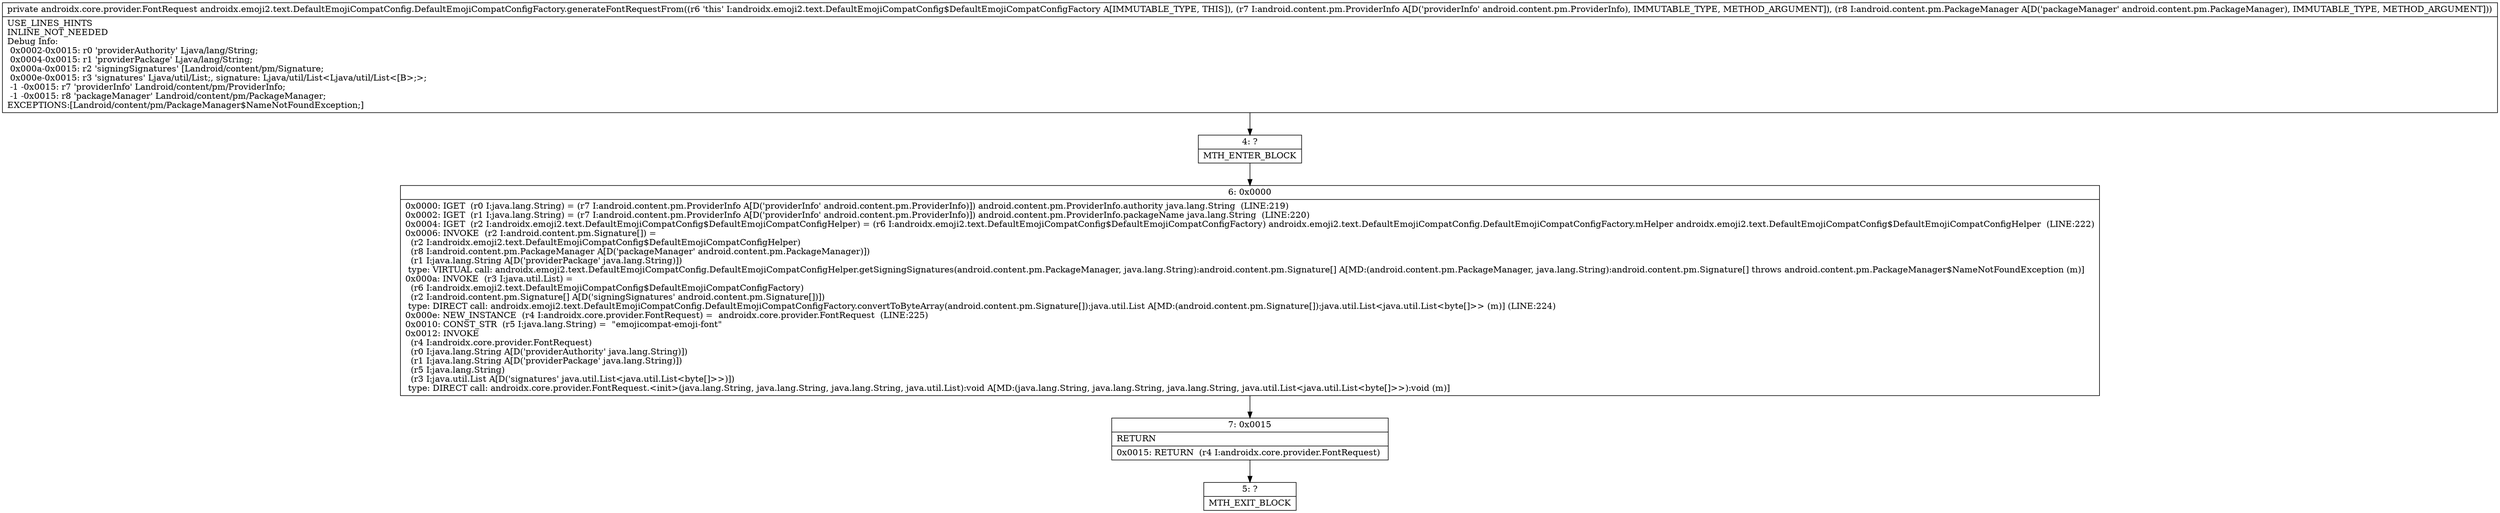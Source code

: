 digraph "CFG forandroidx.emoji2.text.DefaultEmojiCompatConfig.DefaultEmojiCompatConfigFactory.generateFontRequestFrom(Landroid\/content\/pm\/ProviderInfo;Landroid\/content\/pm\/PackageManager;)Landroidx\/core\/provider\/FontRequest;" {
Node_4 [shape=record,label="{4\:\ ?|MTH_ENTER_BLOCK\l}"];
Node_6 [shape=record,label="{6\:\ 0x0000|0x0000: IGET  (r0 I:java.lang.String) = (r7 I:android.content.pm.ProviderInfo A[D('providerInfo' android.content.pm.ProviderInfo)]) android.content.pm.ProviderInfo.authority java.lang.String  (LINE:219)\l0x0002: IGET  (r1 I:java.lang.String) = (r7 I:android.content.pm.ProviderInfo A[D('providerInfo' android.content.pm.ProviderInfo)]) android.content.pm.ProviderInfo.packageName java.lang.String  (LINE:220)\l0x0004: IGET  (r2 I:androidx.emoji2.text.DefaultEmojiCompatConfig$DefaultEmojiCompatConfigHelper) = (r6 I:androidx.emoji2.text.DefaultEmojiCompatConfig$DefaultEmojiCompatConfigFactory) androidx.emoji2.text.DefaultEmojiCompatConfig.DefaultEmojiCompatConfigFactory.mHelper androidx.emoji2.text.DefaultEmojiCompatConfig$DefaultEmojiCompatConfigHelper  (LINE:222)\l0x0006: INVOKE  (r2 I:android.content.pm.Signature[]) = \l  (r2 I:androidx.emoji2.text.DefaultEmojiCompatConfig$DefaultEmojiCompatConfigHelper)\l  (r8 I:android.content.pm.PackageManager A[D('packageManager' android.content.pm.PackageManager)])\l  (r1 I:java.lang.String A[D('providerPackage' java.lang.String)])\l type: VIRTUAL call: androidx.emoji2.text.DefaultEmojiCompatConfig.DefaultEmojiCompatConfigHelper.getSigningSignatures(android.content.pm.PackageManager, java.lang.String):android.content.pm.Signature[] A[MD:(android.content.pm.PackageManager, java.lang.String):android.content.pm.Signature[] throws android.content.pm.PackageManager$NameNotFoundException (m)]\l0x000a: INVOKE  (r3 I:java.util.List) = \l  (r6 I:androidx.emoji2.text.DefaultEmojiCompatConfig$DefaultEmojiCompatConfigFactory)\l  (r2 I:android.content.pm.Signature[] A[D('signingSignatures' android.content.pm.Signature[])])\l type: DIRECT call: androidx.emoji2.text.DefaultEmojiCompatConfig.DefaultEmojiCompatConfigFactory.convertToByteArray(android.content.pm.Signature[]):java.util.List A[MD:(android.content.pm.Signature[]):java.util.List\<java.util.List\<byte[]\>\> (m)] (LINE:224)\l0x000e: NEW_INSTANCE  (r4 I:androidx.core.provider.FontRequest) =  androidx.core.provider.FontRequest  (LINE:225)\l0x0010: CONST_STR  (r5 I:java.lang.String) =  \"emojicompat\-emoji\-font\" \l0x0012: INVOKE  \l  (r4 I:androidx.core.provider.FontRequest)\l  (r0 I:java.lang.String A[D('providerAuthority' java.lang.String)])\l  (r1 I:java.lang.String A[D('providerPackage' java.lang.String)])\l  (r5 I:java.lang.String)\l  (r3 I:java.util.List A[D('signatures' java.util.List\<java.util.List\<byte[]\>\>)])\l type: DIRECT call: androidx.core.provider.FontRequest.\<init\>(java.lang.String, java.lang.String, java.lang.String, java.util.List):void A[MD:(java.lang.String, java.lang.String, java.lang.String, java.util.List\<java.util.List\<byte[]\>\>):void (m)]\l}"];
Node_7 [shape=record,label="{7\:\ 0x0015|RETURN\l|0x0015: RETURN  (r4 I:androidx.core.provider.FontRequest) \l}"];
Node_5 [shape=record,label="{5\:\ ?|MTH_EXIT_BLOCK\l}"];
MethodNode[shape=record,label="{private androidx.core.provider.FontRequest androidx.emoji2.text.DefaultEmojiCompatConfig.DefaultEmojiCompatConfigFactory.generateFontRequestFrom((r6 'this' I:androidx.emoji2.text.DefaultEmojiCompatConfig$DefaultEmojiCompatConfigFactory A[IMMUTABLE_TYPE, THIS]), (r7 I:android.content.pm.ProviderInfo A[D('providerInfo' android.content.pm.ProviderInfo), IMMUTABLE_TYPE, METHOD_ARGUMENT]), (r8 I:android.content.pm.PackageManager A[D('packageManager' android.content.pm.PackageManager), IMMUTABLE_TYPE, METHOD_ARGUMENT]))  | USE_LINES_HINTS\lINLINE_NOT_NEEDED\lDebug Info:\l  0x0002\-0x0015: r0 'providerAuthority' Ljava\/lang\/String;\l  0x0004\-0x0015: r1 'providerPackage' Ljava\/lang\/String;\l  0x000a\-0x0015: r2 'signingSignatures' [Landroid\/content\/pm\/Signature;\l  0x000e\-0x0015: r3 'signatures' Ljava\/util\/List;, signature: Ljava\/util\/List\<Ljava\/util\/List\<[B\>;\>;\l  \-1 \-0x0015: r7 'providerInfo' Landroid\/content\/pm\/ProviderInfo;\l  \-1 \-0x0015: r8 'packageManager' Landroid\/content\/pm\/PackageManager;\lEXCEPTIONS:[Landroid\/content\/pm\/PackageManager$NameNotFoundException;]\l}"];
MethodNode -> Node_4;Node_4 -> Node_6;
Node_6 -> Node_7;
Node_7 -> Node_5;
}

